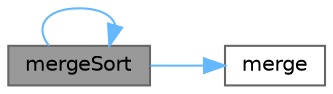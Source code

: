 digraph "mergeSort"
{
 // LATEX_PDF_SIZE
  bgcolor="transparent";
  edge [fontname=Helvetica,fontsize=10,labelfontname=Helvetica,labelfontsize=10];
  node [fontname=Helvetica,fontsize=10,shape=box,height=0.2,width=0.4];
  rankdir="LR";
  Node1 [id="Node000001",label="mergeSort",height=0.2,width=0.4,color="gray40", fillcolor="grey60", style="filled", fontcolor="black",tooltip="Merge Sort This function will send the information to the merge function."];
  Node1 -> Node2 [id="edge3_Node000001_Node000002",color="steelblue1",style="solid",tooltip=" "];
  Node2 [id="Node000002",label="merge",height=0.2,width=0.4,color="grey40", fillcolor="white", style="filled",URL="$main_8cpp.html#a1fdfec0c2e087ed7c6a339cde128260a",tooltip="Merge function This function will sort an array via merging."];
  Node1 -> Node1 [id="edge4_Node000001_Node000001",color="steelblue1",style="solid",tooltip=" "];
}
